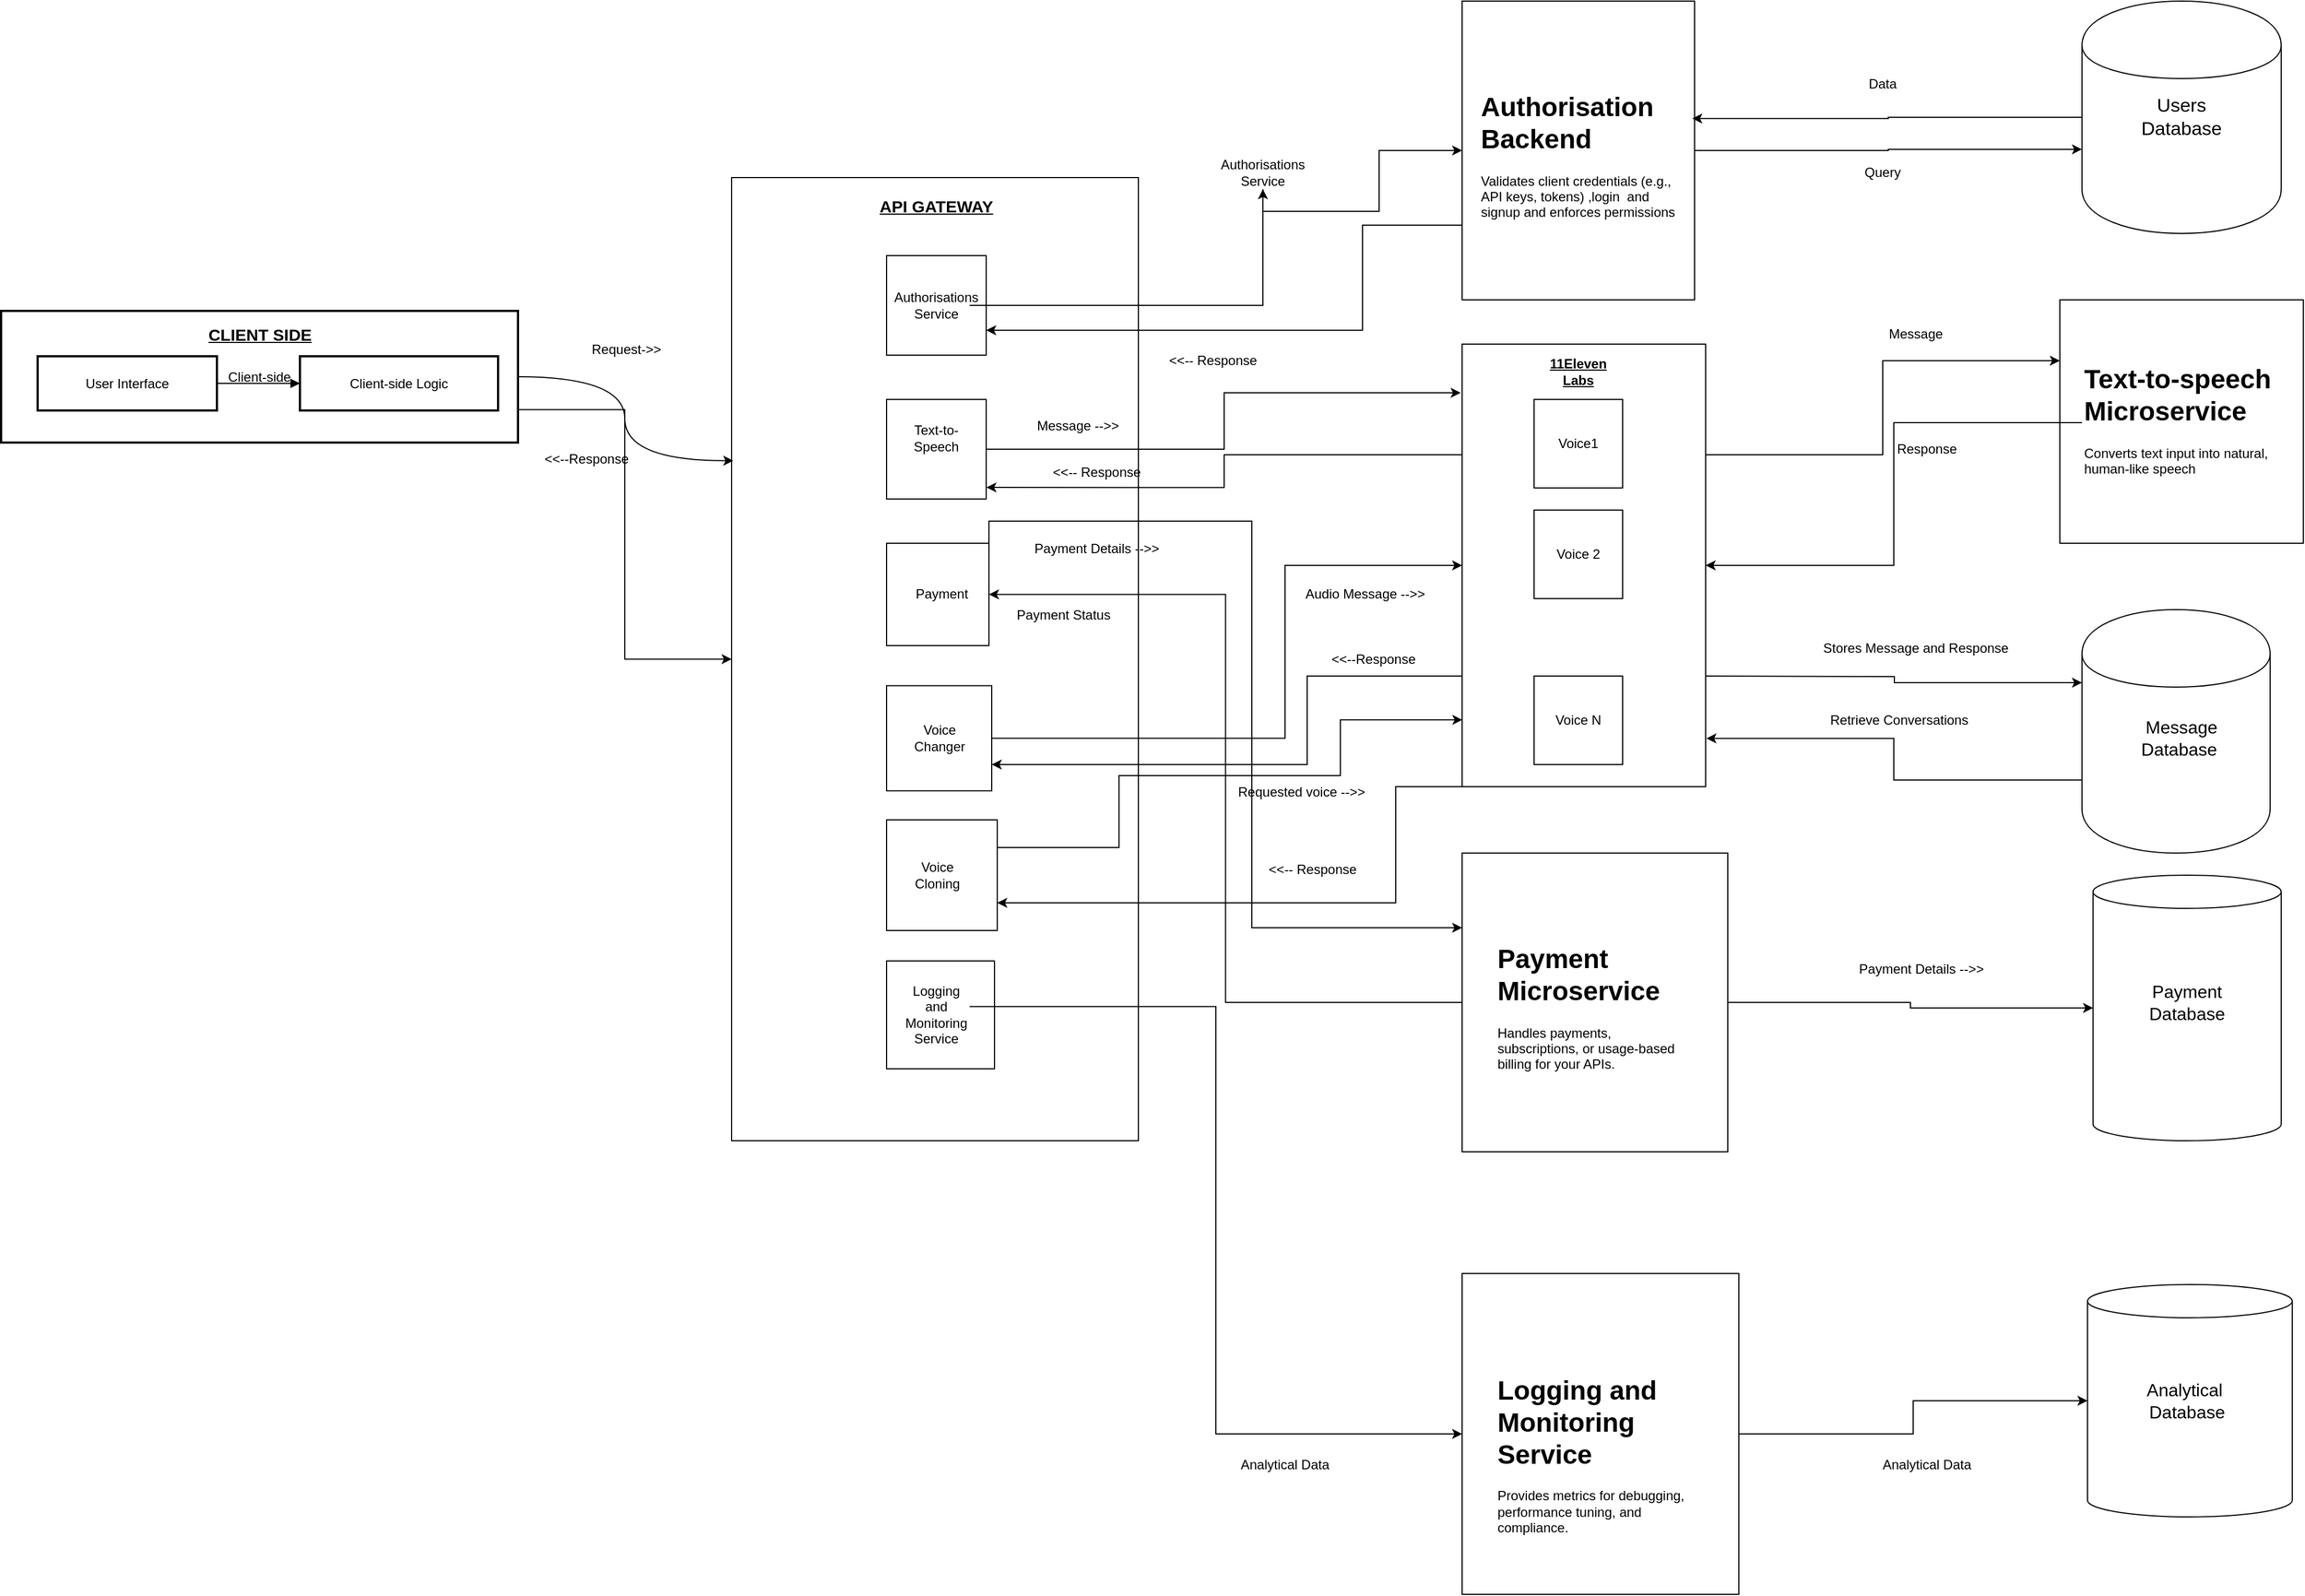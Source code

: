 <mxfile version="25.0.3">
  <diagram name="Page-1" id="c9Ai-ubDrSZvEC2KYgUM">
    <mxGraphModel dx="2806" dy="947" grid="1" gridSize="10" guides="1" tooltips="1" connect="1" arrows="1" fold="1" page="1" pageScale="1" pageWidth="850" pageHeight="1100" math="0" shadow="0">
      <root>
        <mxCell id="0" />
        <mxCell id="1" parent="0" />
        <mxCell id="FdN9x6t_w3lRcBCilJA2-83" style="edgeStyle=orthogonalEdgeStyle;rounded=0;orthogonalLoop=1;jettySize=auto;html=1;exitX=1;exitY=0.75;exitDx=0;exitDy=0;entryX=0;entryY=0.5;entryDx=0;entryDy=0;" parent="1" source="4" target="FdN9x6t_w3lRcBCilJA2-15" edge="1">
          <mxGeometry relative="1" as="geometry" />
        </mxCell>
        <mxCell id="4" value="Client-side" style="whiteSpace=wrap;strokeWidth=2;" parent="1" vertex="1">
          <mxGeometry y="300" width="467" height="119" as="geometry" />
        </mxCell>
        <mxCell id="5" value="User Interface" style="whiteSpace=wrap;strokeWidth=2;" parent="1" vertex="1">
          <mxGeometry x="33" y="341" width="162" height="49" as="geometry" />
        </mxCell>
        <mxCell id="6" value="Client-side Logic" style="whiteSpace=wrap;strokeWidth=2;" parent="1" vertex="1">
          <mxGeometry x="270" y="341" width="179" height="49" as="geometry" />
        </mxCell>
        <mxCell id="11" value="" style="curved=1;startArrow=none;endArrow=block;exitX=1;exitY=0.5;entryX=0;entryY=0.5;" parent="1" source="5" target="6" edge="1">
          <mxGeometry relative="1" as="geometry">
            <Array as="points" />
          </mxGeometry>
        </mxCell>
        <mxCell id="FdN9x6t_w3lRcBCilJA2-15" value="" style="rounded=0;whiteSpace=wrap;html=1;" parent="1" vertex="1">
          <mxGeometry x="660" y="179.5" width="367.5" height="870.5" as="geometry" />
        </mxCell>
        <mxCell id="FdN9x6t_w3lRcBCilJA2-16" value="&lt;b&gt;&lt;u&gt;&lt;font style=&quot;font-size: 15px;&quot;&gt;CLIENT SIDE&lt;/font&gt;&lt;/u&gt;&lt;/b&gt;" style="text;html=1;align=center;verticalAlign=middle;whiteSpace=wrap;rounded=0;" parent="1" vertex="1">
          <mxGeometry x="118.5" y="301" width="230" height="40" as="geometry" />
        </mxCell>
        <mxCell id="FdN9x6t_w3lRcBCilJA2-17" value="&lt;b&gt;&lt;u&gt;&lt;font style=&quot;font-size: 15px;&quot;&gt;API GATEWAY&lt;/font&gt;&lt;/u&gt;&lt;/b&gt;" style="text;html=1;align=center;verticalAlign=middle;whiteSpace=wrap;rounded=0;" parent="1" vertex="1">
          <mxGeometry x="735" y="190" width="220" height="30" as="geometry" />
        </mxCell>
        <mxCell id="FdN9x6t_w3lRcBCilJA2-21" value="" style="whiteSpace=wrap;html=1;aspect=fixed;" parent="1" vertex="1">
          <mxGeometry x="800" y="250" width="90" height="90" as="geometry" />
        </mxCell>
        <mxCell id="FdN9x6t_w3lRcBCilJA2-23" value="" style="whiteSpace=wrap;html=1;aspect=fixed;" parent="1" vertex="1">
          <mxGeometry x="800" y="380" width="90" height="90" as="geometry" />
        </mxCell>
        <mxCell id="FdN9x6t_w3lRcBCilJA2-105" style="edgeStyle=orthogonalEdgeStyle;rounded=0;orthogonalLoop=1;jettySize=auto;html=1;exitX=1;exitY=0;exitDx=0;exitDy=0;entryX=0;entryY=0.25;entryDx=0;entryDy=0;" parent="1" source="FdN9x6t_w3lRcBCilJA2-25" target="FdN9x6t_w3lRcBCilJA2-54" edge="1">
          <mxGeometry relative="1" as="geometry">
            <Array as="points">
              <mxPoint x="893" y="490" />
              <mxPoint x="1130" y="490" />
              <mxPoint x="1130" y="858" />
            </Array>
          </mxGeometry>
        </mxCell>
        <mxCell id="FdN9x6t_w3lRcBCilJA2-25" value="" style="whiteSpace=wrap;html=1;aspect=fixed;" parent="1" vertex="1">
          <mxGeometry x="800" y="510" width="92.5" height="92.5" as="geometry" />
        </mxCell>
        <mxCell id="FdN9x6t_w3lRcBCilJA2-26" value="" style="whiteSpace=wrap;html=1;aspect=fixed;" parent="1" vertex="1">
          <mxGeometry x="800" y="887.5" width="97.5" height="97.5" as="geometry" />
        </mxCell>
        <mxCell id="FdN9x6t_w3lRcBCilJA2-36" value="" style="edgeStyle=orthogonalEdgeStyle;rounded=0;orthogonalLoop=1;jettySize=auto;html=1;" parent="1" source="FdN9x6t_w3lRcBCilJA2-27" target="FdN9x6t_w3lRcBCilJA2-35" edge="1">
          <mxGeometry relative="1" as="geometry" />
        </mxCell>
        <mxCell id="FdN9x6t_w3lRcBCilJA2-27" value="Authorisations&lt;div&gt;Service&lt;/div&gt;" style="text;html=1;align=center;verticalAlign=middle;whiteSpace=wrap;rounded=0;" parent="1" vertex="1">
          <mxGeometry x="815" y="280" width="60" height="30" as="geometry" />
        </mxCell>
        <mxCell id="FdN9x6t_w3lRcBCilJA2-28" value="Text-to-Speech" style="text;html=1;align=center;verticalAlign=middle;whiteSpace=wrap;rounded=0;" parent="1" vertex="1">
          <mxGeometry x="815" y="400" width="60" height="30" as="geometry" />
        </mxCell>
        <mxCell id="FdN9x6t_w3lRcBCilJA2-61" style="edgeStyle=orthogonalEdgeStyle;rounded=0;orthogonalLoop=1;jettySize=auto;html=1;exitX=1;exitY=0.25;exitDx=0;exitDy=0;entryX=0;entryY=0.5;entryDx=0;entryDy=0;" parent="1" source="FdN9x6t_w3lRcBCilJA2-30" target="FdN9x6t_w3lRcBCilJA2-59" edge="1">
          <mxGeometry relative="1" as="geometry" />
        </mxCell>
        <mxCell id="FdN9x6t_w3lRcBCilJA2-30" value="Logging and Monitoring Service" style="text;html=1;align=center;verticalAlign=middle;whiteSpace=wrap;rounded=0;" parent="1" vertex="1">
          <mxGeometry x="815" y="921.25" width="60" height="30" as="geometry" />
        </mxCell>
        <mxCell id="FdN9x6t_w3lRcBCilJA2-32" style="edgeStyle=orthogonalEdgeStyle;rounded=0;orthogonalLoop=1;jettySize=auto;html=1;exitX=1;exitY=0.5;exitDx=0;exitDy=0;entryX=0.004;entryY=0.294;entryDx=0;entryDy=0;entryPerimeter=0;curved=1;" parent="1" source="4" target="FdN9x6t_w3lRcBCilJA2-15" edge="1">
          <mxGeometry relative="1" as="geometry" />
        </mxCell>
        <mxCell id="FdN9x6t_w3lRcBCilJA2-94" style="edgeStyle=orthogonalEdgeStyle;rounded=0;orthogonalLoop=1;jettySize=auto;html=1;exitX=0;exitY=0.75;exitDx=0;exitDy=0;entryX=1;entryY=0.75;entryDx=0;entryDy=0;" parent="1" source="FdN9x6t_w3lRcBCilJA2-33" target="FdN9x6t_w3lRcBCilJA2-21" edge="1">
          <mxGeometry relative="1" as="geometry">
            <Array as="points">
              <mxPoint x="1230" y="223" />
              <mxPoint x="1230" y="318" />
            </Array>
          </mxGeometry>
        </mxCell>
        <mxCell id="FdN9x6t_w3lRcBCilJA2-33" value="" style="rounded=0;whiteSpace=wrap;html=1;" parent="1" vertex="1">
          <mxGeometry x="1320" y="20" width="210" height="270" as="geometry" />
        </mxCell>
        <mxCell id="FdN9x6t_w3lRcBCilJA2-34" value="&lt;h1 style=&quot;margin-top: 0px;&quot;&gt;Authorisation Backend&lt;/h1&gt;&lt;div&gt;Validates client credentials (e.g., API keys, tokens) ,login&amp;nbsp; and signup and enforces permissions , ,&amp;nbsp;&lt;/div&gt;" style="text;html=1;whiteSpace=wrap;overflow=hidden;rounded=0;" parent="1" vertex="1">
          <mxGeometry x="1335" y="95" width="180" height="120" as="geometry" />
        </mxCell>
        <mxCell id="FdN9x6t_w3lRcBCilJA2-38" style="edgeStyle=orthogonalEdgeStyle;rounded=0;orthogonalLoop=1;jettySize=auto;html=1;exitX=0.5;exitY=1;exitDx=0;exitDy=0;entryX=0;entryY=0.5;entryDx=0;entryDy=0;" parent="1" source="FdN9x6t_w3lRcBCilJA2-35" target="FdN9x6t_w3lRcBCilJA2-33" edge="1">
          <mxGeometry relative="1" as="geometry" />
        </mxCell>
        <mxCell id="FdN9x6t_w3lRcBCilJA2-35" value="Authorisations&lt;div&gt;Service&lt;/div&gt;" style="text;html=1;align=center;verticalAlign=middle;whiteSpace=wrap;rounded=0;" parent="1" vertex="1">
          <mxGeometry x="1110" y="160" width="60" height="30" as="geometry" />
        </mxCell>
        <mxCell id="FdN9x6t_w3lRcBCilJA2-68" style="edgeStyle=orthogonalEdgeStyle;rounded=0;orthogonalLoop=1;jettySize=auto;html=1;exitX=1;exitY=0.25;exitDx=0;exitDy=0;entryX=0;entryY=0.25;entryDx=0;entryDy=0;" parent="1" source="FdN9x6t_w3lRcBCilJA2-39" target="FdN9x6t_w3lRcBCilJA2-45" edge="1">
          <mxGeometry relative="1" as="geometry" />
        </mxCell>
        <mxCell id="HbiKc5k_0NSxNCVNac7z-22" style="edgeStyle=orthogonalEdgeStyle;rounded=0;orthogonalLoop=1;jettySize=auto;html=1;exitX=0;exitY=0.75;exitDx=0;exitDy=0;entryX=1;entryY=0.75;entryDx=0;entryDy=0;" edge="1" parent="1" source="FdN9x6t_w3lRcBCilJA2-39" target="HbiKc5k_0NSxNCVNac7z-12">
          <mxGeometry relative="1" as="geometry">
            <Array as="points">
              <mxPoint x="1180" y="630" />
              <mxPoint x="1180" y="710" />
            </Array>
          </mxGeometry>
        </mxCell>
        <mxCell id="HbiKc5k_0NSxNCVNac7z-26" style="edgeStyle=orthogonalEdgeStyle;rounded=0;orthogonalLoop=1;jettySize=auto;html=1;exitX=0;exitY=1;exitDx=0;exitDy=0;entryX=1;entryY=0.75;entryDx=0;entryDy=0;" edge="1" parent="1" source="FdN9x6t_w3lRcBCilJA2-39" target="HbiKc5k_0NSxNCVNac7z-16">
          <mxGeometry relative="1" as="geometry">
            <Array as="points">
              <mxPoint x="1260" y="730" />
              <mxPoint x="1260" y="835" />
            </Array>
          </mxGeometry>
        </mxCell>
        <mxCell id="FdN9x6t_w3lRcBCilJA2-39" value="" style="rounded=0;whiteSpace=wrap;html=1;" parent="1" vertex="1">
          <mxGeometry x="1320" y="330" width="220" height="400" as="geometry" />
        </mxCell>
        <mxCell id="FdN9x6t_w3lRcBCilJA2-40" value="&lt;div&gt;Voice1&lt;/div&gt;" style="whiteSpace=wrap;html=1;aspect=fixed;" parent="1" vertex="1">
          <mxGeometry x="1385" y="380" width="80" height="80" as="geometry" />
        </mxCell>
        <mxCell id="FdN9x6t_w3lRcBCilJA2-41" value="Voice 2" style="whiteSpace=wrap;html=1;aspect=fixed;" parent="1" vertex="1">
          <mxGeometry x="1385" y="480" width="80" height="80" as="geometry" />
        </mxCell>
        <mxCell id="FdN9x6t_w3lRcBCilJA2-43" value="&lt;b&gt;&lt;u&gt;11Eleven&lt;/u&gt;&lt;/b&gt;&lt;div&gt;&lt;b&gt;&lt;u&gt;Labs&lt;/u&gt;&lt;/b&gt;&lt;/div&gt;" style="text;html=1;align=center;verticalAlign=middle;whiteSpace=wrap;rounded=0;" parent="1" vertex="1">
          <mxGeometry x="1395" y="340" width="60" height="30" as="geometry" />
        </mxCell>
        <mxCell id="FdN9x6t_w3lRcBCilJA2-44" value="Voice N" style="whiteSpace=wrap;html=1;aspect=fixed;" parent="1" vertex="1">
          <mxGeometry x="1385" y="630" width="80" height="80" as="geometry" />
        </mxCell>
        <mxCell id="FdN9x6t_w3lRcBCilJA2-45" value="" style="whiteSpace=wrap;html=1;aspect=fixed;" parent="1" vertex="1">
          <mxGeometry x="1860" y="290" width="220" height="220" as="geometry" />
        </mxCell>
        <mxCell id="FdN9x6t_w3lRcBCilJA2-52" style="edgeStyle=orthogonalEdgeStyle;rounded=0;orthogonalLoop=1;jettySize=auto;html=1;exitX=0;exitY=0.5;exitDx=0;exitDy=0;" parent="1" source="FdN9x6t_w3lRcBCilJA2-46" target="FdN9x6t_w3lRcBCilJA2-39" edge="1">
          <mxGeometry relative="1" as="geometry" />
        </mxCell>
        <mxCell id="FdN9x6t_w3lRcBCilJA2-46" value="&lt;h1 style=&quot;margin-top: 0px;&quot;&gt;Text-to-speech Microservice&lt;/h1&gt;&lt;div&gt;Converts text input into natural, human-like speech&lt;/div&gt;" style="text;html=1;whiteSpace=wrap;overflow=hidden;rounded=0;" parent="1" vertex="1">
          <mxGeometry x="1880" y="341" width="180" height="120" as="geometry" />
        </mxCell>
        <mxCell id="FdN9x6t_w3lRcBCilJA2-58" style="edgeStyle=orthogonalEdgeStyle;rounded=0;orthogonalLoop=1;jettySize=auto;html=1;exitX=0;exitY=0.5;exitDx=0;exitDy=0;entryX=1;entryY=0.5;entryDx=0;entryDy=0;" parent="1" source="FdN9x6t_w3lRcBCilJA2-54" target="FdN9x6t_w3lRcBCilJA2-25" edge="1">
          <mxGeometry relative="1" as="geometry" />
        </mxCell>
        <mxCell id="FdN9x6t_w3lRcBCilJA2-54" value="" style="rounded=0;whiteSpace=wrap;html=1;" parent="1" vertex="1">
          <mxGeometry x="1320" y="790" width="240" height="270" as="geometry" />
        </mxCell>
        <mxCell id="FdN9x6t_w3lRcBCilJA2-55" value="&lt;h1 style=&quot;margin-top: 0px;&quot;&gt;Payment Microservice&lt;/h1&gt;&lt;div&gt;Handles payments, subscriptions, or usage-based billing for your APIs.&lt;/div&gt;" style="text;html=1;whiteSpace=wrap;overflow=hidden;rounded=0;" parent="1" vertex="1">
          <mxGeometry x="1350" y="865" width="180" height="120" as="geometry" />
        </mxCell>
        <mxCell id="FdN9x6t_w3lRcBCilJA2-59" value="" style="rounded=0;whiteSpace=wrap;html=1;" parent="1" vertex="1">
          <mxGeometry x="1320" y="1170" width="250" height="290" as="geometry" />
        </mxCell>
        <mxCell id="FdN9x6t_w3lRcBCilJA2-60" value="&lt;h1 style=&quot;margin-top: 0px;&quot;&gt;Logging and Monitoring Service&lt;/h1&gt;&lt;div&gt;Provides metrics for debugging, performance tuning, and compliance.&lt;/div&gt;&lt;div&gt;&lt;br&gt;&lt;/div&gt;&lt;div&gt;&lt;br&gt;&lt;/div&gt;" style="text;html=1;whiteSpace=wrap;overflow=hidden;rounded=0;" parent="1" vertex="1">
          <mxGeometry x="1350" y="1255" width="190" height="175" as="geometry" />
        </mxCell>
        <mxCell id="FdN9x6t_w3lRcBCilJA2-62" value="" style="shape=cylinder;whiteSpace=wrap;html=1;boundedLbl=1;backgroundOutline=1;" parent="1" vertex="1">
          <mxGeometry x="1880" y="20" width="180" height="210" as="geometry" />
        </mxCell>
        <mxCell id="FdN9x6t_w3lRcBCilJA2-63" style="edgeStyle=orthogonalEdgeStyle;rounded=0;orthogonalLoop=1;jettySize=auto;html=1;exitX=1;exitY=0.5;exitDx=0;exitDy=0;entryX=0;entryY=0.638;entryDx=0;entryDy=0;entryPerimeter=0;" parent="1" source="FdN9x6t_w3lRcBCilJA2-33" target="FdN9x6t_w3lRcBCilJA2-62" edge="1">
          <mxGeometry relative="1" as="geometry" />
        </mxCell>
        <mxCell id="FdN9x6t_w3lRcBCilJA2-64" style="edgeStyle=orthogonalEdgeStyle;rounded=0;orthogonalLoop=1;jettySize=auto;html=1;exitX=0;exitY=0.5;exitDx=0;exitDy=0;entryX=0.99;entryY=0.393;entryDx=0;entryDy=0;entryPerimeter=0;" parent="1" source="FdN9x6t_w3lRcBCilJA2-62" target="FdN9x6t_w3lRcBCilJA2-33" edge="1">
          <mxGeometry relative="1" as="geometry" />
        </mxCell>
        <mxCell id="FdN9x6t_w3lRcBCilJA2-65" value="Data" style="text;html=1;align=center;verticalAlign=middle;whiteSpace=wrap;rounded=0;" parent="1" vertex="1">
          <mxGeometry x="1670" y="80" width="60" height="30" as="geometry" />
        </mxCell>
        <mxCell id="FdN9x6t_w3lRcBCilJA2-66" value="Query" style="text;html=1;align=center;verticalAlign=middle;whiteSpace=wrap;rounded=0;" parent="1" vertex="1">
          <mxGeometry x="1670" y="160" width="60" height="30" as="geometry" />
        </mxCell>
        <mxCell id="FdN9x6t_w3lRcBCilJA2-67" value="" style="shape=cylinder;whiteSpace=wrap;html=1;boundedLbl=1;backgroundOutline=1;" parent="1" vertex="1">
          <mxGeometry x="1880" y="570" width="170" height="220" as="geometry" />
        </mxCell>
        <mxCell id="FdN9x6t_w3lRcBCilJA2-69" value="Message" style="text;html=1;align=center;verticalAlign=middle;whiteSpace=wrap;rounded=0;" parent="1" vertex="1">
          <mxGeometry x="1700" y="306" width="60" height="30" as="geometry" />
        </mxCell>
        <mxCell id="FdN9x6t_w3lRcBCilJA2-72" style="edgeStyle=orthogonalEdgeStyle;rounded=0;orthogonalLoop=1;jettySize=auto;html=1;exitX=1;exitY=0;exitDx=0;exitDy=0;entryX=0;entryY=0.3;entryDx=0;entryDy=0;" parent="1" target="FdN9x6t_w3lRcBCilJA2-67" edge="1">
          <mxGeometry relative="1" as="geometry">
            <mxPoint x="1540.0" y="630" as="sourcePoint" />
          </mxGeometry>
        </mxCell>
        <mxCell id="FdN9x6t_w3lRcBCilJA2-71" value="Response" style="text;html=1;align=center;verticalAlign=middle;whiteSpace=wrap;rounded=0;" parent="1" vertex="1">
          <mxGeometry x="1710" y="410" width="60" height="30" as="geometry" />
        </mxCell>
        <mxCell id="FdN9x6t_w3lRcBCilJA2-74" value="Stores Message and Response" style="text;html=1;align=center;verticalAlign=middle;whiteSpace=wrap;rounded=0;" parent="1" vertex="1">
          <mxGeometry x="1590" y="590" width="280" height="30" as="geometry" />
        </mxCell>
        <mxCell id="FdN9x6t_w3lRcBCilJA2-75" style="edgeStyle=orthogonalEdgeStyle;rounded=0;orthogonalLoop=1;jettySize=auto;html=1;exitX=0;exitY=0.7;exitDx=0;exitDy=0;entryX=1.003;entryY=0.891;entryDx=0;entryDy=0;entryPerimeter=0;" parent="1" source="FdN9x6t_w3lRcBCilJA2-67" target="FdN9x6t_w3lRcBCilJA2-39" edge="1">
          <mxGeometry relative="1" as="geometry" />
        </mxCell>
        <mxCell id="FdN9x6t_w3lRcBCilJA2-76" value="Retrieve Conversations" style="text;html=1;align=center;verticalAlign=middle;whiteSpace=wrap;rounded=0;" parent="1" vertex="1">
          <mxGeometry x="1640" y="655" width="150" height="30" as="geometry" />
        </mxCell>
        <mxCell id="FdN9x6t_w3lRcBCilJA2-77" value="&lt;font style=&quot;font-size: 17px;&quot;&gt;Users&lt;/font&gt;&lt;div&gt;&lt;font style=&quot;font-size: 17px;&quot;&gt;Database&lt;/font&gt;&lt;/div&gt;" style="text;html=1;align=center;verticalAlign=middle;whiteSpace=wrap;rounded=0;" parent="1" vertex="1">
          <mxGeometry x="1940" y="110" width="60" height="30" as="geometry" />
        </mxCell>
        <mxCell id="FdN9x6t_w3lRcBCilJA2-78" value="&lt;span style=&quot;font-size: 16px;&quot;&gt;Message&lt;/span&gt;&lt;div&gt;&lt;span style=&quot;font-size: 16px;&quot;&gt;Database&amp;nbsp;&lt;/span&gt;&lt;/div&gt;" style="text;html=1;align=center;verticalAlign=middle;whiteSpace=wrap;rounded=0;" parent="1" vertex="1">
          <mxGeometry x="1940" y="671.25" width="60" height="30" as="geometry" />
        </mxCell>
        <mxCell id="FdN9x6t_w3lRcBCilJA2-79" value="" style="shape=cylinder3;whiteSpace=wrap;html=1;boundedLbl=1;backgroundOutline=1;size=15;" parent="1" vertex="1">
          <mxGeometry x="1890" y="810" width="170" height="240" as="geometry" />
        </mxCell>
        <mxCell id="FdN9x6t_w3lRcBCilJA2-80" style="edgeStyle=orthogonalEdgeStyle;rounded=0;orthogonalLoop=1;jettySize=auto;html=1;exitX=1;exitY=0.5;exitDx=0;exitDy=0;entryX=0;entryY=0.5;entryDx=0;entryDy=0;entryPerimeter=0;" parent="1" source="FdN9x6t_w3lRcBCilJA2-54" target="FdN9x6t_w3lRcBCilJA2-79" edge="1">
          <mxGeometry relative="1" as="geometry">
            <mxPoint x="1880" y="920" as="targetPoint" />
          </mxGeometry>
        </mxCell>
        <mxCell id="FdN9x6t_w3lRcBCilJA2-81" value="&lt;font style=&quot;font-size: 16px;&quot;&gt;Payment&lt;/font&gt;&lt;div&gt;&lt;font style=&quot;font-size: 16px;&quot;&gt;Database&lt;/font&gt;&lt;/div&gt;" style="text;html=1;align=center;verticalAlign=middle;whiteSpace=wrap;rounded=0;" parent="1" vertex="1">
          <mxGeometry x="1945" y="910" width="60" height="30" as="geometry" />
        </mxCell>
        <mxCell id="FdN9x6t_w3lRcBCilJA2-82" value="Request-&amp;gt;&amp;gt;" style="text;html=1;align=center;verticalAlign=middle;whiteSpace=wrap;rounded=0;" parent="1" vertex="1">
          <mxGeometry x="490" y="320" width="150" height="30" as="geometry" />
        </mxCell>
        <mxCell id="FdN9x6t_w3lRcBCilJA2-85" value="&amp;lt;&amp;lt;--Response" style="text;html=1;align=center;verticalAlign=middle;whiteSpace=wrap;rounded=0;" parent="1" vertex="1">
          <mxGeometry x="449" y="419" width="160" height="30" as="geometry" />
        </mxCell>
        <mxCell id="FdN9x6t_w3lRcBCilJA2-90" value="Payment Details --&amp;gt;&amp;gt;" style="text;html=1;align=center;verticalAlign=middle;whiteSpace=wrap;rounded=0;" parent="1" vertex="1">
          <mxGeometry x="1620" y="880" width="230" height="30" as="geometry" />
        </mxCell>
        <mxCell id="FdN9x6t_w3lRcBCilJA2-91" value="" style="shape=cylinder3;whiteSpace=wrap;html=1;boundedLbl=1;backgroundOutline=1;size=15;" parent="1" vertex="1">
          <mxGeometry x="1885" y="1180" width="185" height="210" as="geometry" />
        </mxCell>
        <mxCell id="FdN9x6t_w3lRcBCilJA2-92" style="edgeStyle=orthogonalEdgeStyle;rounded=0;orthogonalLoop=1;jettySize=auto;html=1;exitX=1;exitY=0.5;exitDx=0;exitDy=0;entryX=0;entryY=0.5;entryDx=0;entryDy=0;entryPerimeter=0;" parent="1" source="FdN9x6t_w3lRcBCilJA2-59" target="FdN9x6t_w3lRcBCilJA2-91" edge="1">
          <mxGeometry relative="1" as="geometry" />
        </mxCell>
        <mxCell id="FdN9x6t_w3lRcBCilJA2-93" value="Analytical Data" style="text;html=1;align=center;verticalAlign=middle;whiteSpace=wrap;rounded=0;" parent="1" vertex="1">
          <mxGeometry x="1640" y="1327.5" width="200" height="30" as="geometry" />
        </mxCell>
        <mxCell id="FdN9x6t_w3lRcBCilJA2-95" value="&amp;lt;&amp;lt;-- Response" style="text;html=1;align=center;verticalAlign=middle;whiteSpace=wrap;rounded=0;" parent="1" vertex="1">
          <mxGeometry x="960" y="330" width="270" height="30" as="geometry" />
        </mxCell>
        <mxCell id="FdN9x6t_w3lRcBCilJA2-96" style="edgeStyle=orthogonalEdgeStyle;rounded=0;orthogonalLoop=1;jettySize=auto;html=1;exitX=1;exitY=0.5;exitDx=0;exitDy=0;entryX=-0.006;entryY=0.11;entryDx=0;entryDy=0;entryPerimeter=0;" parent="1" source="FdN9x6t_w3lRcBCilJA2-23" target="FdN9x6t_w3lRcBCilJA2-39" edge="1">
          <mxGeometry relative="1" as="geometry" />
        </mxCell>
        <mxCell id="FdN9x6t_w3lRcBCilJA2-98" style="edgeStyle=orthogonalEdgeStyle;rounded=0;orthogonalLoop=1;jettySize=auto;html=1;exitX=0;exitY=0.25;exitDx=0;exitDy=0;entryX=1.002;entryY=0.884;entryDx=0;entryDy=0;entryPerimeter=0;" parent="1" source="FdN9x6t_w3lRcBCilJA2-39" target="FdN9x6t_w3lRcBCilJA2-23" edge="1">
          <mxGeometry relative="1" as="geometry" />
        </mxCell>
        <mxCell id="FdN9x6t_w3lRcBCilJA2-99" value="Message --&amp;gt;&amp;gt;" style="text;html=1;align=center;verticalAlign=middle;whiteSpace=wrap;rounded=0;" parent="1" vertex="1">
          <mxGeometry x="897.5" y="389" width="150" height="30" as="geometry" />
        </mxCell>
        <mxCell id="FdN9x6t_w3lRcBCilJA2-101" value="&amp;lt;&amp;lt;-- Response" style="text;html=1;align=center;verticalAlign=middle;whiteSpace=wrap;rounded=0;" parent="1" vertex="1">
          <mxGeometry x="940" y="431" width="100" height="30" as="geometry" />
        </mxCell>
        <mxCell id="FdN9x6t_w3lRcBCilJA2-102" value="Payment Status" style="text;html=1;align=center;verticalAlign=middle;whiteSpace=wrap;rounded=0;" parent="1" vertex="1">
          <mxGeometry x="910" y="560" width="100" height="30" as="geometry" />
        </mxCell>
        <mxCell id="FdN9x6t_w3lRcBCilJA2-106" value="Payment Details --&amp;gt;&amp;gt;" style="text;html=1;align=center;verticalAlign=middle;whiteSpace=wrap;rounded=0;" parent="1" vertex="1">
          <mxGeometry x="920" y="500" width="140" height="30" as="geometry" />
        </mxCell>
        <mxCell id="FdN9x6t_w3lRcBCilJA2-107" value="&lt;font style=&quot;font-size: 16px;&quot;&gt;Analytical&amp;nbsp;&lt;/font&gt;&lt;div&gt;&lt;font style=&quot;font-size: 16px;&quot;&gt;Database&lt;/font&gt;&lt;/div&gt;" style="text;html=1;align=center;verticalAlign=middle;whiteSpace=wrap;rounded=0;" parent="1" vertex="1">
          <mxGeometry x="1945" y="1270" width="60" height="30" as="geometry" />
        </mxCell>
        <mxCell id="HbiKc5k_0NSxNCVNac7z-20" style="edgeStyle=orthogonalEdgeStyle;rounded=0;orthogonalLoop=1;jettySize=auto;html=1;exitX=1;exitY=0.5;exitDx=0;exitDy=0;entryX=0;entryY=0.5;entryDx=0;entryDy=0;" edge="1" parent="1" source="HbiKc5k_0NSxNCVNac7z-12" target="FdN9x6t_w3lRcBCilJA2-39">
          <mxGeometry relative="1" as="geometry">
            <Array as="points">
              <mxPoint x="1160" y="686" />
              <mxPoint x="1160" y="530" />
            </Array>
          </mxGeometry>
        </mxCell>
        <mxCell id="HbiKc5k_0NSxNCVNac7z-12" value="" style="whiteSpace=wrap;html=1;aspect=fixed;" vertex="1" parent="1">
          <mxGeometry x="800" y="638.75" width="95" height="95" as="geometry" />
        </mxCell>
        <mxCell id="HbiKc5k_0NSxNCVNac7z-13" value="Voice Changer" style="text;html=1;align=center;verticalAlign=middle;whiteSpace=wrap;rounded=0;" vertex="1" parent="1">
          <mxGeometry x="817.5" y="671.25" width="60" height="30" as="geometry" />
        </mxCell>
        <mxCell id="HbiKc5k_0NSxNCVNac7z-16" value="" style="whiteSpace=wrap;html=1;aspect=fixed;" vertex="1" parent="1">
          <mxGeometry x="800" y="760" width="100" height="100" as="geometry" />
        </mxCell>
        <mxCell id="HbiKc5k_0NSxNCVNac7z-17" value="Voice Cloning" style="text;html=1;align=center;verticalAlign=middle;whiteSpace=wrap;rounded=0;" vertex="1" parent="1">
          <mxGeometry x="816.25" y="795" width="60" height="30" as="geometry" />
        </mxCell>
        <mxCell id="HbiKc5k_0NSxNCVNac7z-19" value="Payment" style="text;html=1;align=center;verticalAlign=middle;whiteSpace=wrap;rounded=0;" vertex="1" parent="1">
          <mxGeometry x="820" y="541.25" width="60" height="30" as="geometry" />
        </mxCell>
        <mxCell id="HbiKc5k_0NSxNCVNac7z-21" value="Audio Message --&amp;gt;&amp;gt;" style="text;html=1;align=center;verticalAlign=middle;whiteSpace=wrap;rounded=0;" vertex="1" parent="1">
          <mxGeometry x="1165" y="541.25" width="135" height="30" as="geometry" />
        </mxCell>
        <mxCell id="HbiKc5k_0NSxNCVNac7z-23" value="&amp;lt;&amp;lt;--Response" style="text;html=1;align=center;verticalAlign=middle;whiteSpace=wrap;rounded=0;" vertex="1" parent="1">
          <mxGeometry x="1200" y="599.75" width="80" height="30" as="geometry" />
        </mxCell>
        <mxCell id="HbiKc5k_0NSxNCVNac7z-24" style="edgeStyle=orthogonalEdgeStyle;rounded=0;orthogonalLoop=1;jettySize=auto;html=1;exitX=1;exitY=0.25;exitDx=0;exitDy=0;entryX=0.001;entryY=0.849;entryDx=0;entryDy=0;entryPerimeter=0;" edge="1" parent="1" source="HbiKc5k_0NSxNCVNac7z-16" target="FdN9x6t_w3lRcBCilJA2-39">
          <mxGeometry relative="1" as="geometry">
            <Array as="points">
              <mxPoint x="1010" y="785" />
              <mxPoint x="1010" y="720" />
              <mxPoint x="1210" y="720" />
              <mxPoint x="1210" y="670" />
            </Array>
          </mxGeometry>
        </mxCell>
        <mxCell id="HbiKc5k_0NSxNCVNac7z-25" value="Requested voice --&amp;gt;&amp;gt;" style="text;html=1;align=center;verticalAlign=middle;whiteSpace=wrap;rounded=0;" vertex="1" parent="1">
          <mxGeometry x="1110" y="720" width="130" height="30" as="geometry" />
        </mxCell>
        <mxCell id="HbiKc5k_0NSxNCVNac7z-27" value="&amp;lt;&amp;lt;-- Response" style="text;html=1;align=center;verticalAlign=middle;whiteSpace=wrap;rounded=0;" vertex="1" parent="1">
          <mxGeometry x="1130" y="790" width="110" height="30" as="geometry" />
        </mxCell>
        <mxCell id="HbiKc5k_0NSxNCVNac7z-28" value="Analytical Data" style="text;html=1;align=center;verticalAlign=middle;whiteSpace=wrap;rounded=0;" vertex="1" parent="1">
          <mxGeometry x="1060" y="1327.5" width="200" height="30" as="geometry" />
        </mxCell>
      </root>
    </mxGraphModel>
  </diagram>
</mxfile>
